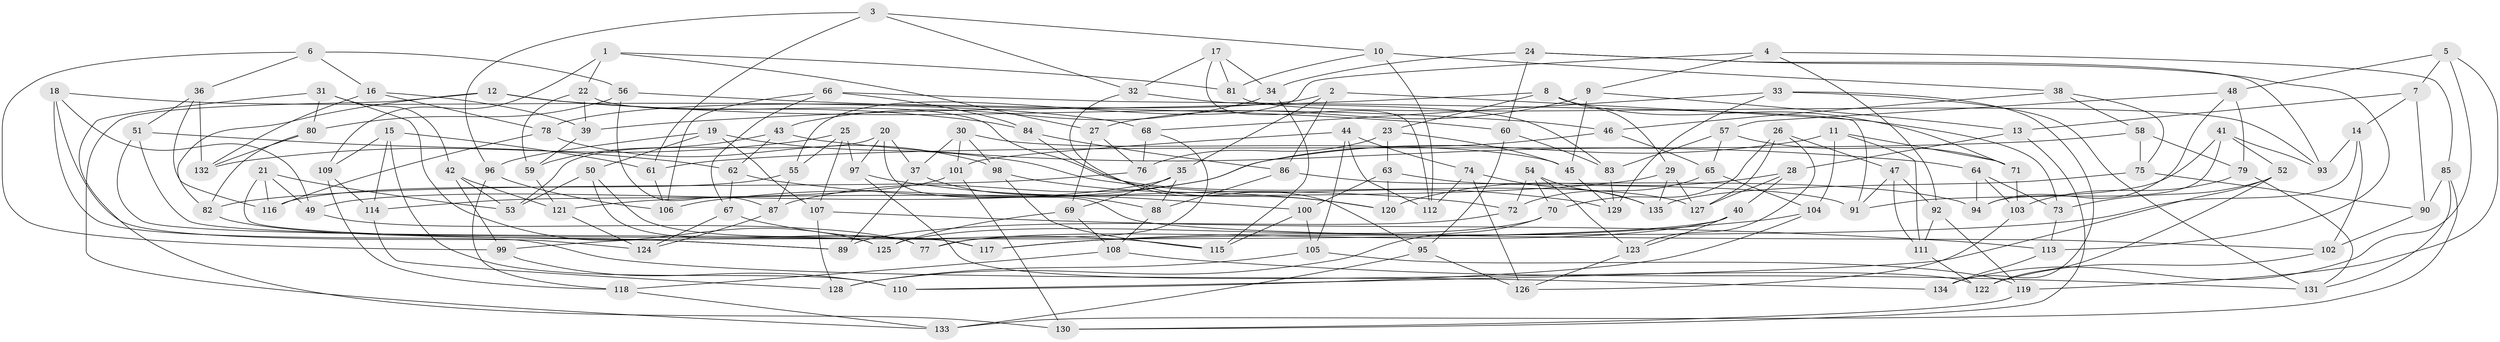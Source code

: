 // coarse degree distribution, {6: 0.5625, 5: 0.125, 4: 0.3125}
// Generated by graph-tools (version 1.1) at 2025/52/02/27/25 19:52:30]
// undirected, 135 vertices, 270 edges
graph export_dot {
graph [start="1"]
  node [color=gray90,style=filled];
  1;
  2;
  3;
  4;
  5;
  6;
  7;
  8;
  9;
  10;
  11;
  12;
  13;
  14;
  15;
  16;
  17;
  18;
  19;
  20;
  21;
  22;
  23;
  24;
  25;
  26;
  27;
  28;
  29;
  30;
  31;
  32;
  33;
  34;
  35;
  36;
  37;
  38;
  39;
  40;
  41;
  42;
  43;
  44;
  45;
  46;
  47;
  48;
  49;
  50;
  51;
  52;
  53;
  54;
  55;
  56;
  57;
  58;
  59;
  60;
  61;
  62;
  63;
  64;
  65;
  66;
  67;
  68;
  69;
  70;
  71;
  72;
  73;
  74;
  75;
  76;
  77;
  78;
  79;
  80;
  81;
  82;
  83;
  84;
  85;
  86;
  87;
  88;
  89;
  90;
  91;
  92;
  93;
  94;
  95;
  96;
  97;
  98;
  99;
  100;
  101;
  102;
  103;
  104;
  105;
  106;
  107;
  108;
  109;
  110;
  111;
  112;
  113;
  114;
  115;
  116;
  117;
  118;
  119;
  120;
  121;
  122;
  123;
  124;
  125;
  126;
  127;
  128;
  129;
  130;
  131;
  132;
  133;
  134;
  135;
  1 -- 22;
  1 -- 109;
  1 -- 81;
  1 -- 27;
  2 -- 73;
  2 -- 78;
  2 -- 86;
  2 -- 35;
  3 -- 32;
  3 -- 10;
  3 -- 96;
  3 -- 61;
  4 -- 9;
  4 -- 92;
  4 -- 55;
  4 -- 85;
  5 -- 7;
  5 -- 119;
  5 -- 48;
  5 -- 134;
  6 -- 56;
  6 -- 36;
  6 -- 99;
  6 -- 16;
  7 -- 13;
  7 -- 14;
  7 -- 90;
  8 -- 39;
  8 -- 29;
  8 -- 23;
  8 -- 71;
  9 -- 13;
  9 -- 27;
  9 -- 45;
  10 -- 81;
  10 -- 38;
  10 -- 112;
  11 -- 104;
  11 -- 71;
  11 -- 106;
  11 -- 111;
  12 -- 133;
  12 -- 46;
  12 -- 84;
  12 -- 82;
  13 -- 130;
  13 -- 28;
  14 -- 117;
  14 -- 93;
  14 -- 102;
  15 -- 114;
  15 -- 110;
  15 -- 61;
  15 -- 109;
  16 -- 132;
  16 -- 78;
  16 -- 39;
  17 -- 32;
  17 -- 81;
  17 -- 112;
  17 -- 34;
  18 -- 134;
  18 -- 124;
  18 -- 68;
  18 -- 49;
  19 -- 96;
  19 -- 50;
  19 -- 107;
  19 -- 129;
  20 -- 102;
  20 -- 53;
  20 -- 37;
  20 -- 97;
  21 -- 53;
  21 -- 49;
  21 -- 116;
  21 -- 89;
  22 -- 127;
  22 -- 59;
  22 -- 39;
  23 -- 63;
  23 -- 76;
  23 -- 45;
  24 -- 113;
  24 -- 34;
  24 -- 60;
  24 -- 93;
  25 -- 55;
  25 -- 107;
  25 -- 132;
  25 -- 97;
  26 -- 70;
  26 -- 123;
  26 -- 47;
  26 -- 127;
  27 -- 76;
  27 -- 69;
  28 -- 120;
  28 -- 127;
  28 -- 40;
  29 -- 121;
  29 -- 135;
  29 -- 127;
  30 -- 45;
  30 -- 101;
  30 -- 98;
  30 -- 37;
  31 -- 80;
  31 -- 42;
  31 -- 125;
  31 -- 130;
  32 -- 83;
  32 -- 95;
  33 -- 134;
  33 -- 68;
  33 -- 131;
  33 -- 129;
  34 -- 43;
  34 -- 115;
  35 -- 69;
  35 -- 49;
  35 -- 88;
  36 -- 132;
  36 -- 51;
  36 -- 116;
  37 -- 88;
  37 -- 89;
  38 -- 58;
  38 -- 75;
  38 -- 46;
  39 -- 59;
  40 -- 77;
  40 -- 99;
  40 -- 123;
  41 -- 94;
  41 -- 91;
  41 -- 93;
  41 -- 52;
  42 -- 99;
  42 -- 53;
  42 -- 121;
  43 -- 62;
  43 -- 59;
  43 -- 64;
  44 -- 101;
  44 -- 105;
  44 -- 74;
  44 -- 112;
  45 -- 129;
  46 -- 65;
  46 -- 87;
  47 -- 92;
  47 -- 91;
  47 -- 111;
  48 -- 79;
  48 -- 94;
  48 -- 57;
  49 -- 77;
  50 -- 77;
  50 -- 53;
  50 -- 117;
  51 -- 125;
  51 -- 62;
  51 -- 117;
  52 -- 110;
  52 -- 73;
  52 -- 122;
  54 -- 70;
  54 -- 72;
  54 -- 123;
  54 -- 135;
  55 -- 116;
  55 -- 87;
  56 -- 80;
  56 -- 60;
  56 -- 87;
  57 -- 83;
  57 -- 65;
  57 -- 71;
  58 -- 79;
  58 -- 75;
  58 -- 61;
  59 -- 121;
  60 -- 83;
  60 -- 95;
  61 -- 106;
  62 -- 67;
  62 -- 72;
  63 -- 100;
  63 -- 91;
  63 -- 120;
  64 -- 94;
  64 -- 73;
  64 -- 103;
  65 -- 104;
  65 -- 72;
  66 -- 84;
  66 -- 67;
  66 -- 106;
  66 -- 91;
  67 -- 115;
  67 -- 124;
  68 -- 76;
  68 -- 77;
  69 -- 108;
  69 -- 125;
  70 -- 128;
  70 -- 125;
  71 -- 103;
  72 -- 89;
  73 -- 113;
  74 -- 112;
  74 -- 135;
  74 -- 126;
  75 -- 90;
  75 -- 135;
  76 -- 82;
  78 -- 116;
  78 -- 98;
  79 -- 131;
  79 -- 103;
  80 -- 82;
  80 -- 132;
  81 -- 93;
  82 -- 89;
  83 -- 129;
  84 -- 120;
  84 -- 86;
  85 -- 133;
  85 -- 131;
  85 -- 90;
  86 -- 88;
  86 -- 94;
  87 -- 124;
  88 -- 108;
  90 -- 102;
  92 -- 111;
  92 -- 119;
  95 -- 133;
  95 -- 126;
  96 -- 118;
  96 -- 106;
  97 -- 122;
  97 -- 100;
  98 -- 120;
  98 -- 115;
  99 -- 110;
  100 -- 105;
  100 -- 115;
  101 -- 130;
  101 -- 114;
  102 -- 122;
  103 -- 126;
  104 -- 110;
  104 -- 117;
  105 -- 128;
  105 -- 119;
  107 -- 128;
  107 -- 113;
  108 -- 131;
  108 -- 118;
  109 -- 118;
  109 -- 114;
  111 -- 122;
  113 -- 134;
  114 -- 128;
  118 -- 133;
  119 -- 130;
  121 -- 124;
  123 -- 126;
}
